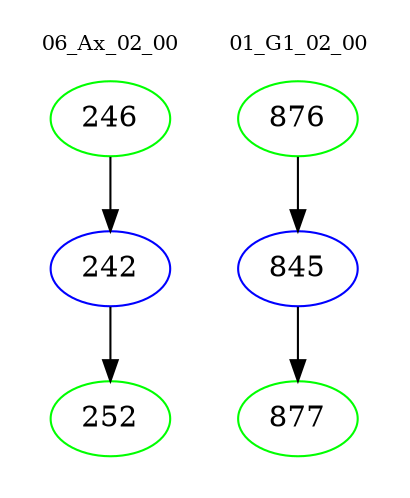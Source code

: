 digraph{
subgraph cluster_0 {
color = white
label = "06_Ax_02_00";
fontsize=10;
T0_246 [label="246", color="green"]
T0_246 -> T0_242 [color="black"]
T0_242 [label="242", color="blue"]
T0_242 -> T0_252 [color="black"]
T0_252 [label="252", color="green"]
}
subgraph cluster_1 {
color = white
label = "01_G1_02_00";
fontsize=10;
T1_876 [label="876", color="green"]
T1_876 -> T1_845 [color="black"]
T1_845 [label="845", color="blue"]
T1_845 -> T1_877 [color="black"]
T1_877 [label="877", color="green"]
}
}
